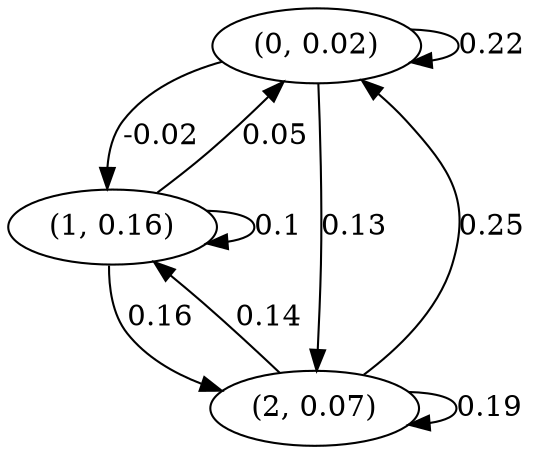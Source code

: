 digraph {
    0 [ label = "(0, 0.02)" ]
    1 [ label = "(1, 0.16)" ]
    2 [ label = "(2, 0.07)" ]
    0 -> 0 [ label = "0.22" ]
    1 -> 1 [ label = "0.1" ]
    2 -> 2 [ label = "0.19" ]
    1 -> 0 [ label = "0.05" ]
    2 -> 0 [ label = "0.25" ]
    0 -> 1 [ label = "-0.02" ]
    2 -> 1 [ label = "0.14" ]
    0 -> 2 [ label = "0.13" ]
    1 -> 2 [ label = "0.16" ]
}

